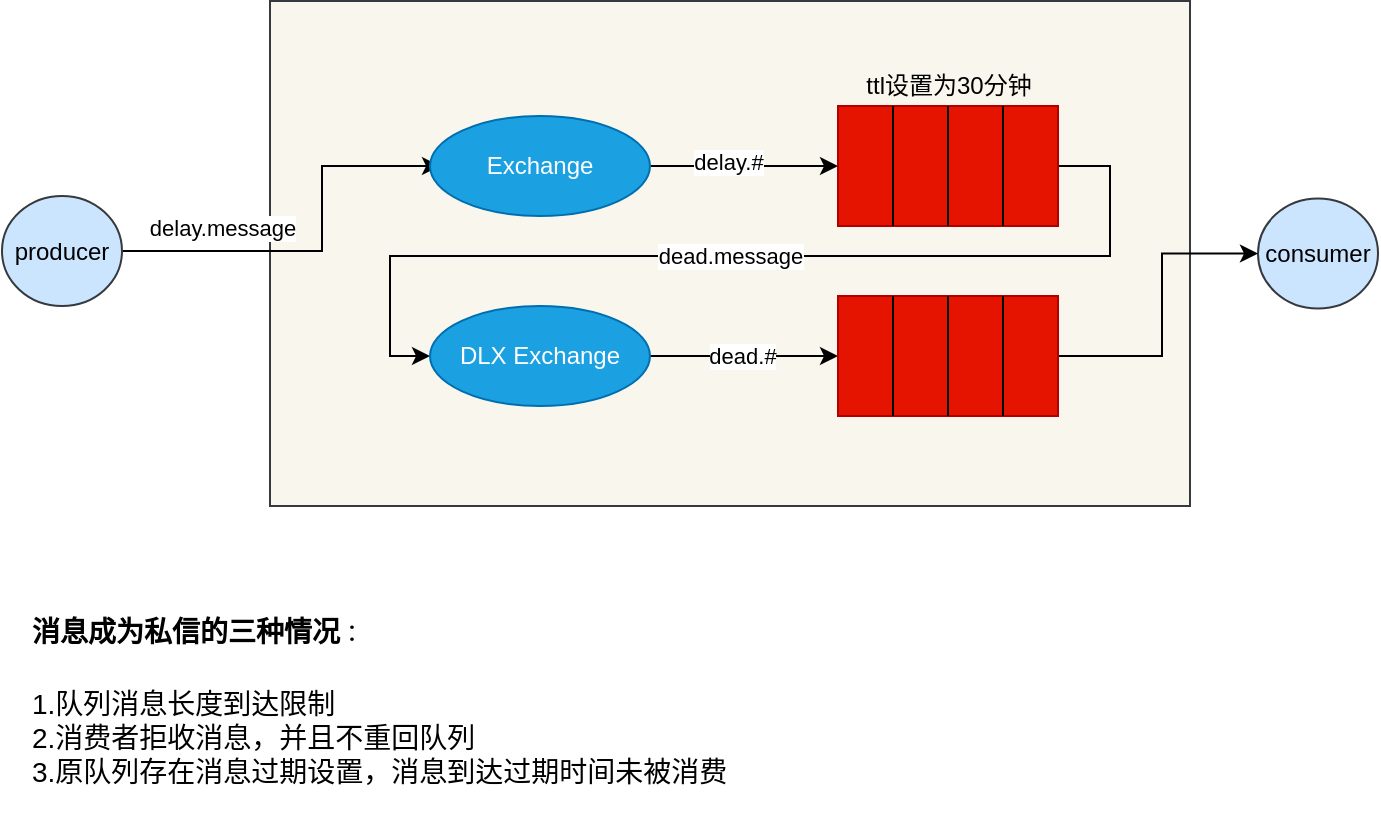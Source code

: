 <mxfile version="16.6.4" type="github">
  <diagram id="K3yFuN3bXhvdaabBG9vb" name="Page-1">
    <mxGraphModel dx="946" dy="604" grid="1" gridSize="10" guides="1" tooltips="1" connect="1" arrows="1" fold="1" page="1" pageScale="1" pageWidth="827" pageHeight="1169" math="0" shadow="0">
      <root>
        <mxCell id="0" />
        <mxCell id="1" parent="0" />
        <mxCell id="AWUChQmKnUbo7CcPn0ns-1" value="" style="rounded=0;whiteSpace=wrap;html=1;movable=1;resizable=1;rotatable=1;deletable=1;editable=1;connectable=1;fillColor=#f9f7ed;strokeColor=#36393d;" parent="1" vertex="1">
          <mxGeometry x="214" y="87.5" width="460" height="252.5" as="geometry" />
        </mxCell>
        <mxCell id="AWUChQmKnUbo7CcPn0ns-2" value="delay.message" style="edgeStyle=orthogonalEdgeStyle;rounded=0;orthogonalLoop=1;jettySize=auto;html=1;entryX=0;entryY=0.5;entryDx=0;entryDy=0;exitX=1;exitY=0.5;exitDx=0;exitDy=0;" parent="1" edge="1">
          <mxGeometry x="-0.456" y="13" relative="1" as="geometry">
            <Array as="points">
              <mxPoint x="240" y="213" />
              <mxPoint x="240" y="170" />
            </Array>
            <mxPoint y="1" as="offset" />
            <mxPoint x="133" y="212.5" as="sourcePoint" />
            <mxPoint x="299" y="170" as="targetPoint" />
          </mxGeometry>
        </mxCell>
        <mxCell id="AWUChQmKnUbo7CcPn0ns-3" value="producer" style="ellipse;whiteSpace=wrap;html=1;fillColor=#cce5ff;strokeColor=#36393d;" parent="1" vertex="1">
          <mxGeometry x="80" y="185" width="60" height="55" as="geometry" />
        </mxCell>
        <mxCell id="AWUChQmKnUbo7CcPn0ns-4" style="edgeStyle=orthogonalEdgeStyle;rounded=0;orthogonalLoop=1;jettySize=auto;html=1;entryX=0;entryY=0.5;entryDx=0;entryDy=0;" parent="1" source="AWUChQmKnUbo7CcPn0ns-6" target="AWUChQmKnUbo7CcPn0ns-15" edge="1">
          <mxGeometry relative="1" as="geometry">
            <Array as="points">
              <mxPoint x="634" y="170" />
              <mxPoint x="634" y="215" />
              <mxPoint x="274" y="215" />
              <mxPoint x="274" y="265" />
            </Array>
          </mxGeometry>
        </mxCell>
        <mxCell id="AWUChQmKnUbo7CcPn0ns-5" value="dead.message" style="edgeLabel;html=1;align=center;verticalAlign=middle;resizable=0;points=[];" parent="AWUChQmKnUbo7CcPn0ns-4" vertex="1" connectable="0">
          <mxGeometry x="-0.1" relative="1" as="geometry">
            <mxPoint x="-35.52" as="offset" />
          </mxGeometry>
        </mxCell>
        <mxCell id="AWUChQmKnUbo7CcPn0ns-6" value="" style="rounded=0;whiteSpace=wrap;html=1;fillColor=#e51400;strokeColor=#B20000;fontColor=#ffffff;" parent="1" vertex="1">
          <mxGeometry x="498" y="140" width="110" height="60" as="geometry" />
        </mxCell>
        <mxCell id="AWUChQmKnUbo7CcPn0ns-7" value="" style="endArrow=none;html=1;entryX=0.5;entryY=0;entryDx=0;entryDy=0;exitX=0.5;exitY=1;exitDx=0;exitDy=0;" parent="1" source="AWUChQmKnUbo7CcPn0ns-6" target="AWUChQmKnUbo7CcPn0ns-6" edge="1">
          <mxGeometry width="50" height="50" relative="1" as="geometry">
            <mxPoint x="478" y="225" as="sourcePoint" />
            <mxPoint x="528" y="215" as="targetPoint" />
          </mxGeometry>
        </mxCell>
        <mxCell id="AWUChQmKnUbo7CcPn0ns-8" value="" style="endArrow=none;html=1;entryX=0.25;entryY=0;entryDx=0;entryDy=0;exitX=0.25;exitY=1;exitDx=0;exitDy=0;" parent="1" source="AWUChQmKnUbo7CcPn0ns-6" target="AWUChQmKnUbo7CcPn0ns-6" edge="1">
          <mxGeometry width="50" height="50" relative="1" as="geometry">
            <mxPoint x="488" y="275" as="sourcePoint" />
            <mxPoint x="538" y="225" as="targetPoint" />
          </mxGeometry>
        </mxCell>
        <mxCell id="AWUChQmKnUbo7CcPn0ns-9" value="" style="endArrow=none;html=1;entryX=0.75;entryY=0;entryDx=0;entryDy=0;exitX=0.75;exitY=1;exitDx=0;exitDy=0;" parent="1" source="AWUChQmKnUbo7CcPn0ns-6" target="AWUChQmKnUbo7CcPn0ns-6" edge="1">
          <mxGeometry width="50" height="50" relative="1" as="geometry">
            <mxPoint x="488" y="275" as="sourcePoint" />
            <mxPoint x="538" y="225" as="targetPoint" />
          </mxGeometry>
        </mxCell>
        <mxCell id="AWUChQmKnUbo7CcPn0ns-10" style="edgeStyle=orthogonalEdgeStyle;rounded=0;orthogonalLoop=1;jettySize=auto;html=1;entryX=0;entryY=0.5;entryDx=0;entryDy=0;" parent="1" source="AWUChQmKnUbo7CcPn0ns-12" target="AWUChQmKnUbo7CcPn0ns-6" edge="1">
          <mxGeometry relative="1" as="geometry" />
        </mxCell>
        <mxCell id="AWUChQmKnUbo7CcPn0ns-11" value="delay.#" style="edgeLabel;html=1;align=center;verticalAlign=middle;resizable=0;points=[];" parent="AWUChQmKnUbo7CcPn0ns-10" vertex="1" connectable="0">
          <mxGeometry x="-0.17" y="2" relative="1" as="geometry">
            <mxPoint as="offset" />
          </mxGeometry>
        </mxCell>
        <mxCell id="AWUChQmKnUbo7CcPn0ns-12" value="Exchange" style="ellipse;whiteSpace=wrap;html=1;fillColor=#1ba1e2;strokeColor=#006EAF;fontColor=#ffffff;" parent="1" vertex="1">
          <mxGeometry x="294" y="145" width="110" height="50" as="geometry" />
        </mxCell>
        <mxCell id="AWUChQmKnUbo7CcPn0ns-13" style="edgeStyle=orthogonalEdgeStyle;rounded=0;orthogonalLoop=1;jettySize=auto;html=1;entryX=0;entryY=0.5;entryDx=0;entryDy=0;" parent="1" source="AWUChQmKnUbo7CcPn0ns-15" target="AWUChQmKnUbo7CcPn0ns-18" edge="1">
          <mxGeometry relative="1" as="geometry" />
        </mxCell>
        <mxCell id="AWUChQmKnUbo7CcPn0ns-14" value="dead.#" style="edgeLabel;html=1;align=center;verticalAlign=middle;resizable=0;points=[];" parent="AWUChQmKnUbo7CcPn0ns-13" vertex="1" connectable="0">
          <mxGeometry x="-0.024" relative="1" as="geometry">
            <mxPoint as="offset" />
          </mxGeometry>
        </mxCell>
        <mxCell id="AWUChQmKnUbo7CcPn0ns-15" value="DLX Exchange" style="ellipse;whiteSpace=wrap;html=1;fillColor=#1ba1e2;strokeColor=#006EAF;fontColor=#ffffff;" parent="1" vertex="1">
          <mxGeometry x="294" y="240" width="110" height="50" as="geometry" />
        </mxCell>
        <mxCell id="AWUChQmKnUbo7CcPn0ns-16" value="consumer" style="ellipse;whiteSpace=wrap;html=1;fillColor=#cce5ff;strokeColor=#36393d;" parent="1" vertex="1">
          <mxGeometry x="708" y="186.25" width="60" height="55" as="geometry" />
        </mxCell>
        <mxCell id="AWUChQmKnUbo7CcPn0ns-17" style="edgeStyle=orthogonalEdgeStyle;rounded=0;orthogonalLoop=1;jettySize=auto;html=1;entryX=0;entryY=0.5;entryDx=0;entryDy=0;" parent="1" source="AWUChQmKnUbo7CcPn0ns-18" target="AWUChQmKnUbo7CcPn0ns-16" edge="1">
          <mxGeometry relative="1" as="geometry">
            <Array as="points">
              <mxPoint x="660" y="265" />
              <mxPoint x="660" y="214" />
            </Array>
          </mxGeometry>
        </mxCell>
        <mxCell id="AWUChQmKnUbo7CcPn0ns-18" value="" style="rounded=0;whiteSpace=wrap;html=1;fillColor=#e51400;strokeColor=#B20000;fontColor=#ffffff;" parent="1" vertex="1">
          <mxGeometry x="498" y="235" width="110" height="60" as="geometry" />
        </mxCell>
        <mxCell id="AWUChQmKnUbo7CcPn0ns-19" value="" style="endArrow=none;html=1;entryX=0.5;entryY=0;entryDx=0;entryDy=0;exitX=0.5;exitY=1;exitDx=0;exitDy=0;" parent="1" source="AWUChQmKnUbo7CcPn0ns-18" target="AWUChQmKnUbo7CcPn0ns-18" edge="1">
          <mxGeometry width="50" height="50" relative="1" as="geometry">
            <mxPoint x="478" y="315" as="sourcePoint" />
            <mxPoint x="528" y="305" as="targetPoint" />
          </mxGeometry>
        </mxCell>
        <mxCell id="AWUChQmKnUbo7CcPn0ns-20" value="" style="endArrow=none;html=1;entryX=0.25;entryY=0;entryDx=0;entryDy=0;exitX=0.25;exitY=1;exitDx=0;exitDy=0;" parent="1" source="AWUChQmKnUbo7CcPn0ns-18" target="AWUChQmKnUbo7CcPn0ns-18" edge="1">
          <mxGeometry width="50" height="50" relative="1" as="geometry">
            <mxPoint x="488" y="365" as="sourcePoint" />
            <mxPoint x="538" y="315" as="targetPoint" />
          </mxGeometry>
        </mxCell>
        <mxCell id="AWUChQmKnUbo7CcPn0ns-21" value="" style="endArrow=none;html=1;entryX=0.75;entryY=0;entryDx=0;entryDy=0;exitX=0.75;exitY=1;exitDx=0;exitDy=0;" parent="1" source="AWUChQmKnUbo7CcPn0ns-18" target="AWUChQmKnUbo7CcPn0ns-18" edge="1">
          <mxGeometry width="50" height="50" relative="1" as="geometry">
            <mxPoint x="488" y="365" as="sourcePoint" />
            <mxPoint x="538" y="315" as="targetPoint" />
          </mxGeometry>
        </mxCell>
        <mxCell id="AWUChQmKnUbo7CcPn0ns-22" value="ttl设置为30分钟" style="text;html=1;strokeColor=none;fillColor=none;align=center;verticalAlign=middle;whiteSpace=wrap;rounded=0;" parent="1" vertex="1">
          <mxGeometry x="502.5" y="120" width="101" height="20" as="geometry" />
        </mxCell>
        <mxCell id="AWUChQmKnUbo7CcPn0ns-23" value="&lt;h1&gt;&lt;font style=&quot;font-size: 14px&quot;&gt;消息成为私信的三种情况&lt;/font&gt;&lt;span style=&quot;font-size: 12px ; font-weight: 400&quot;&gt;：&lt;/span&gt;&lt;/h1&gt;&lt;div style=&quot;font-size: 14px&quot;&gt;&lt;font style=&quot;font-size: 14px&quot;&gt;1.队列消息长度到达限制&lt;/font&gt;&lt;/div&gt;&lt;div style=&quot;font-size: 14px&quot;&gt;&lt;font style=&quot;font-size: 14px&quot;&gt;2.消费者拒收消息，并且不重回队列&lt;/font&gt;&lt;/div&gt;&lt;div style=&quot;font-size: 14px&quot;&gt;&lt;font style=&quot;font-size: 14px&quot;&gt;3.原队列存在消息过期设置，消息到达过期时间未被消费&lt;/font&gt;&lt;/div&gt;" style="text;html=1;strokeColor=none;fillColor=none;spacing=5;spacingTop=-20;whiteSpace=wrap;overflow=hidden;rounded=0;" parent="1" vertex="1">
          <mxGeometry x="90" y="380" width="380" height="120" as="geometry" />
        </mxCell>
      </root>
    </mxGraphModel>
  </diagram>
</mxfile>
